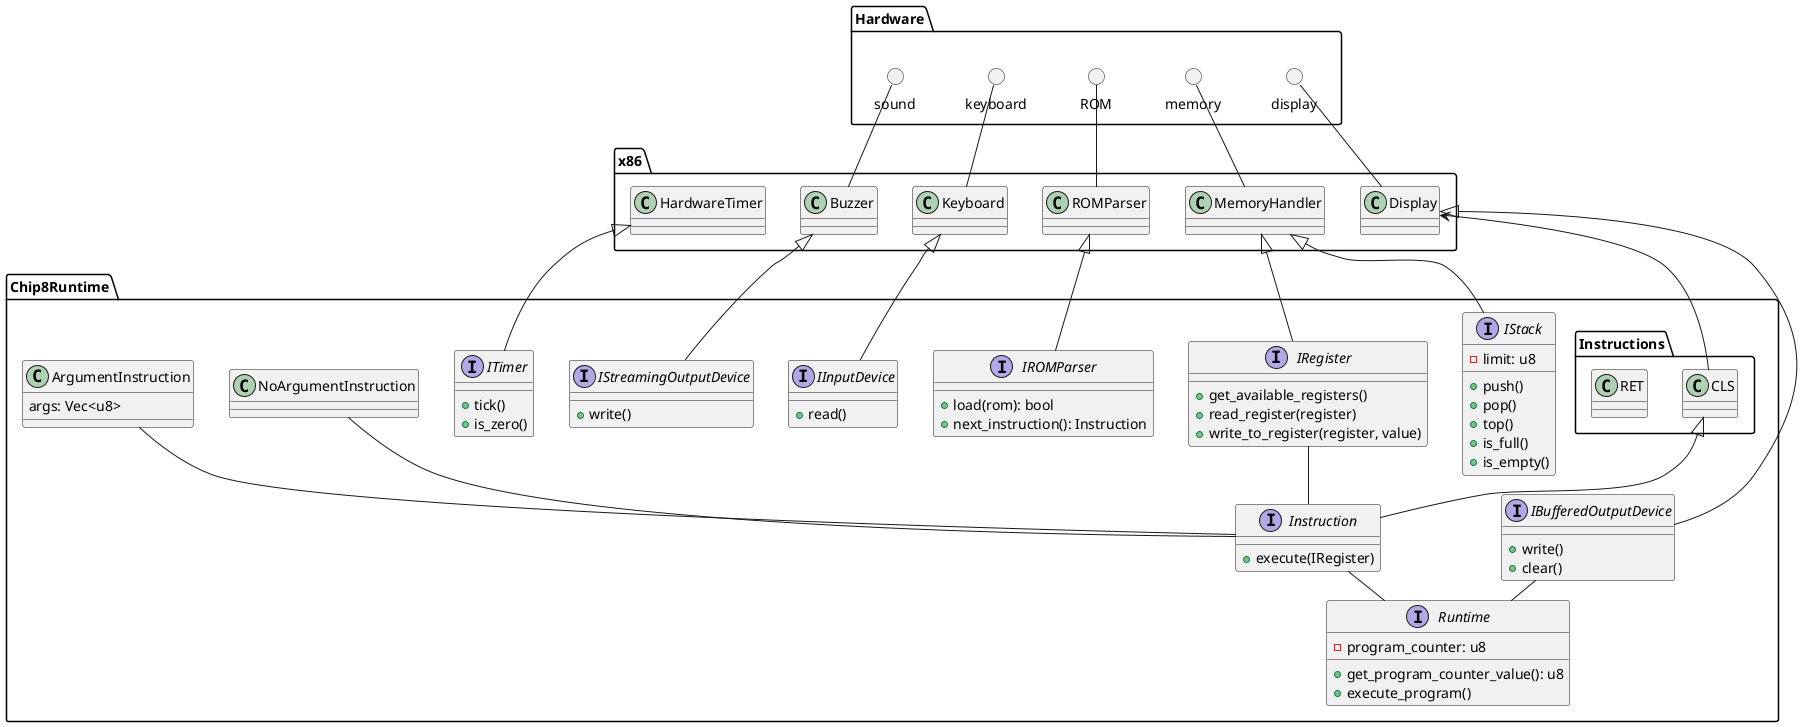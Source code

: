 @startuml

top to bottom direction
skinparam ranksep 20

namespace Chip8Runtime {
    interface "IROMParser" {
        +load(rom): bool
        +next_instruction(): Instruction
    }


    interface "Instruction" {
        + execute(IRegister)
    }


    interface "IRegister" {
        + get_available_registers()
        + read_register(register)
        + write_to_register(register, value)
    }

    interface "IStack" {
        - limit: u8
        + push()
        + pop()
        + top()
        + is_full()
        + is_empty()
    }

    interface "Runtime" {
        - program_counter: u8
        + get_program_counter_value(): u8
        + execute_program()
    }

    interface "IInputDevice" {
        + read()
    }

    interface "IBufferedOutputDevice" {
        + write()
        + clear()
    }

    interface "IStreamingOutputDevice" {
        + write()
    }

    interface "ITimer" {
        + tick()
        + is_zero()
    }

    class "NoArgumentInstruction" {

    }

    class "ArgumentInstruction" {
        args: Vec<u8>
    }

    namespace Instructions {
        class "CLS"
        class "RET"
    }
    
}


namespace x86 {
    class "Display" {
    }

    class "Keyboard" {

    }

    class "HardwareTimer" {

    }

    class "MemoryHandler" {

    }

    class "ROMParser" {

    }

    class "Buzzer" {

    }
}

namespace Hardware {
    () ROM
    () memory
    () keyboard
    () display
    () sound
}

'Runtime inner connections
"Instruction" -u- "IRegister"
"Runtime" -u- "Instruction"
"Runtime" -u- "IBufferedOutputDevice"

"NoArgumentInstruction" -- "Instruction"
"ArgumentInstruction" -- "Instruction"

"CLS" <|-- "Instruction"
"CLS" --> "Display"


'Runtime to PC mapping

"Display" <|-- "IBufferedOutputDevice"
"Keyboard" <|-- "IInputDevice"
"HardwareTimer" <|-- "ITimer"
"MemoryHandler" <|-- "IRegister"
"MemoryHandler" <|-- "IStack"
"ROMParser" <|-- "IROMParser"
"Buzzer" <|--"IStreamingOutputDevice"

'PC to HW mapping
"Keyboard" -u- "keyboard"
"Display" -u- "display"
"ROMParser" -u- "ROM"
"MemoryHandler" -u- "memory"
"Buzzer" -- "sound"



@enduml